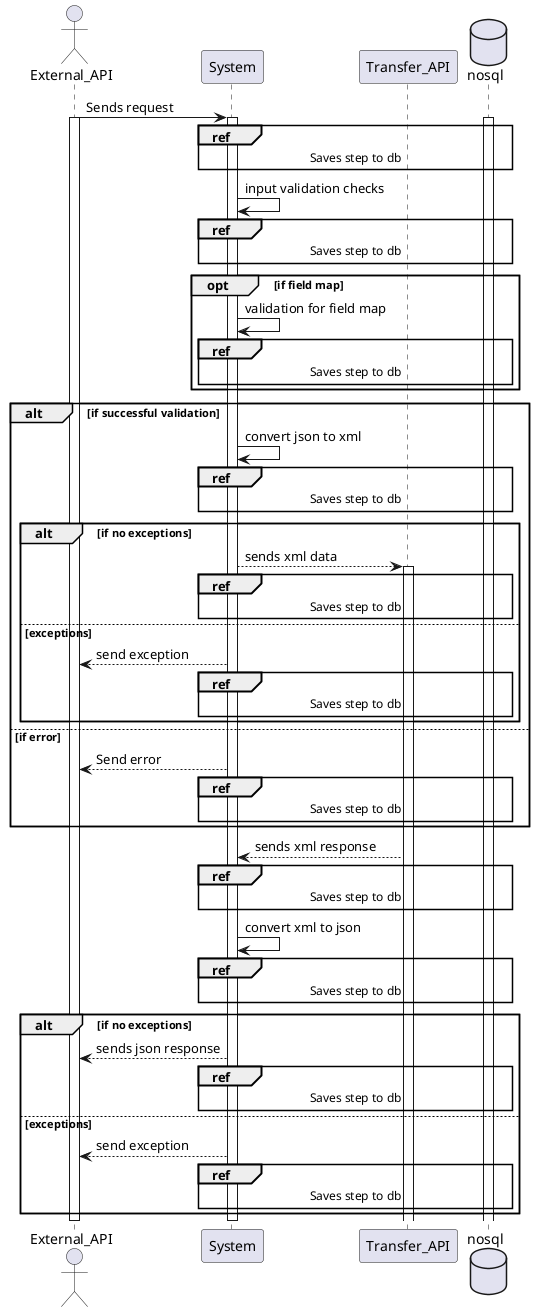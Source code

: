@startuml
actor External_API
participant System
participant Transfer_API
database nosql

External_API -> System : Sends request
activate External_API
activate System  
activate nosql
ref over System, Transfer_API, nosql
 Saves step to db
end ref
System -> System : input validation checks
ref over System, Transfer_API, nosql
 Saves step to db
end ref
opt if field map
    System -> System : validation for field map
    ref over System, Transfer_API, nosql
        Saves step to db
    end ref
    end
alt if successful validation
    System -> System : convert json to xml
    ref over System, Transfer_API, nosql
        Saves step to db
    end ref  
    alt if no exceptions
        System --> Transfer_API : sends xml data
        ref over System, Transfer_API, nosql
            Saves step to db
        end ref  
        activate Transfer_API
    else exceptions
        System --> External_API : send exception
    ref over System, Transfer_API, nosql
        Saves step to db
    end ref
end
else if error
    System --> External_API : Send error
    ref over System, Transfer_API, nosql
        Saves step to db
    end ref
end
Transfer_API --> System : sends xml response
ref over System, Transfer_API, nosql
 Saves step to db
end ref
System -> System : convert xml to json
ref over System, Transfer_API, nosql
 Saves step to db
end ref
alt if no exceptions
    System --> External_API : sends json response
    ref over System, Transfer_API, nosql
        Saves step to db
    end ref
else exceptions
    System --> External_API : send exception
    ref over System, Transfer_API, nosql
        Saves step to db
    end ref
end
deactivate External_API
deactivate System
@enduml